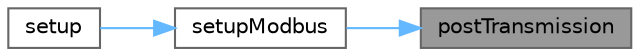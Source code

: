 digraph "postTransmission"
{
 // LATEX_PDF_SIZE
  bgcolor="transparent";
  edge [fontname=Helvetica,fontsize=10,labelfontname=Helvetica,labelfontsize=10];
  node [fontname=Helvetica,fontsize=10,shape=box,height=0.2,width=0.4];
  rankdir="RL";
  Node1 [id="Node000001",label="postTransmission",height=0.2,width=0.4,color="gray40", fillcolor="grey60", style="filled", fontcolor="black",tooltip=" "];
  Node1 -> Node2 [id="edge1_Node000001_Node000002",dir="back",color="steelblue1",style="solid",tooltip=" "];
  Node2 [id="Node000002",label="setupModbus",height=0.2,width=0.4,color="grey40", fillcolor="white", style="filled",URL="$modbus__sensor_8cpp.html#a0c4410314e55fce67a3c727cb1bf9520",tooltip=" "];
  Node2 -> Node3 [id="edge2_Node000002_Node000003",dir="back",color="steelblue1",style="solid",tooltip=" "];
  Node3 [id="Node000003",label="setup",height=0.2,width=0.4,color="grey40", fillcolor="white", style="filled",URL="$main_8cpp.html#a4fc01d736fe50cf5b977f755b675f11d",tooltip=" "];
}
